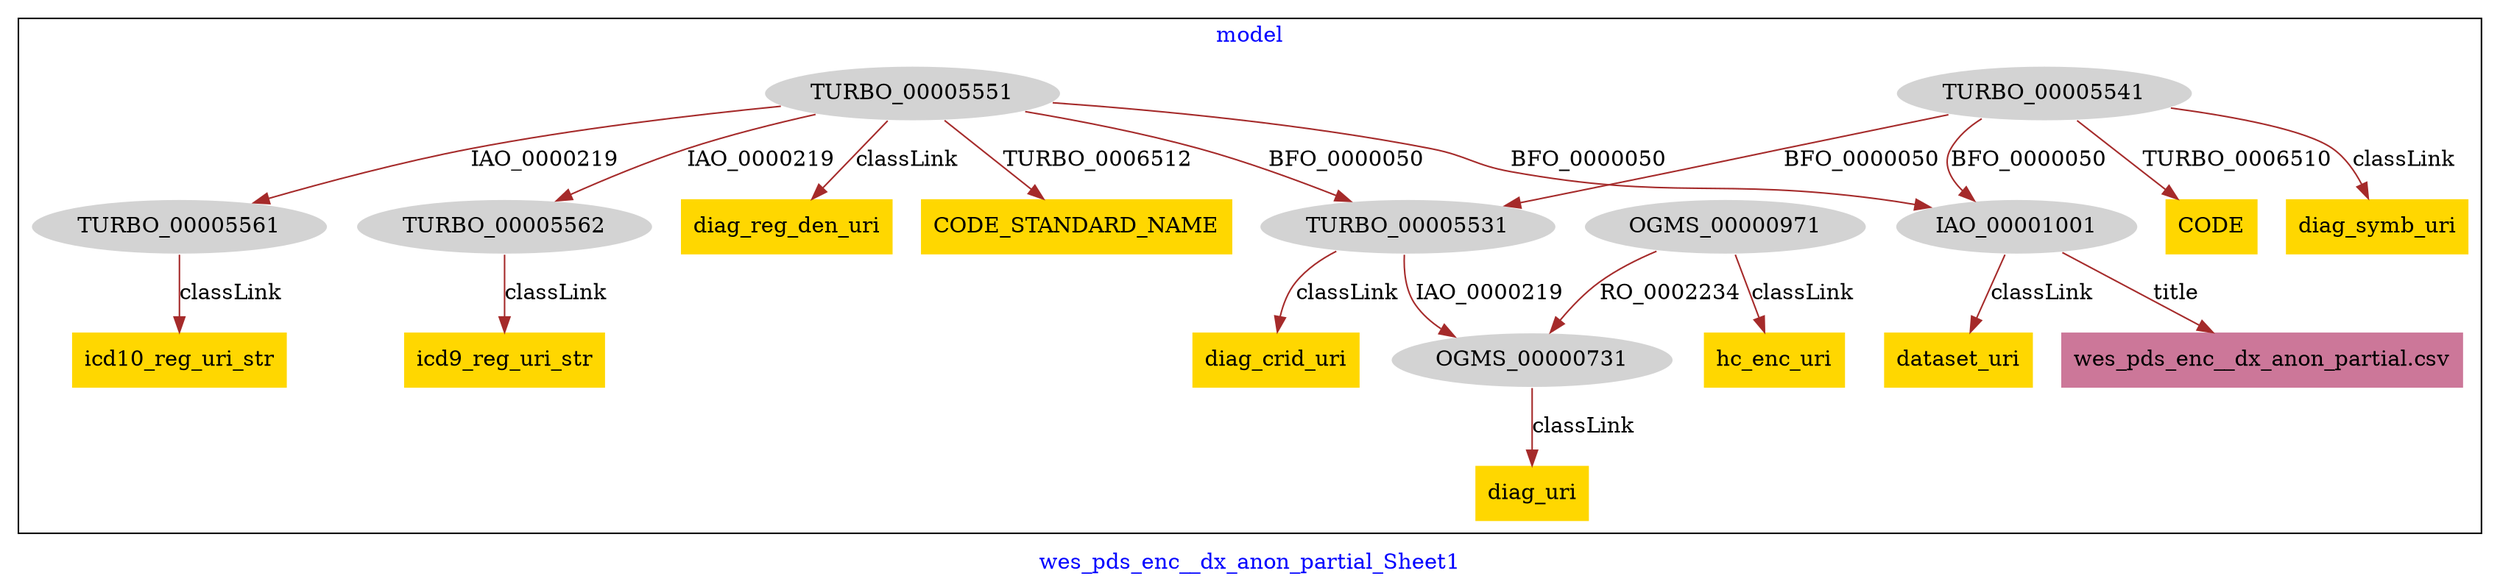 digraph n0 {
fontcolor="blue"
remincross="true"
label="wes_pds_enc__dx_anon_partial_Sheet1"
subgraph cluster {
label="model"
n2[style="filled",color="white",fillcolor="lightgray",label="TURBO_00005531"];
n3[style="filled",color="white",fillcolor="lightgray",label="OGMS_00000731"];
n4[style="filled",color="white",fillcolor="lightgray",label="TURBO_00005541"];
n5[style="filled",color="white",fillcolor="lightgray",label="IAO_00001001"];
n6[style="filled",color="white",fillcolor="lightgray",label="OGMS_00000971"];
n7[shape="plaintext",style="filled",fillcolor="gold",label="hc_enc_uri"];
n8[style="filled",color="white",fillcolor="lightgray",label="TURBO_00005551"];
n9[shape="plaintext",style="filled",fillcolor="gold",label="diag_reg_den_uri"];
n10[shape="plaintext",style="filled",fillcolor="gold",label="diag_uri"];
n11[shape="plaintext",style="filled",fillcolor="gold",label="dataset_uri"];
n12[shape="plaintext",style="filled",fillcolor="gold",label="CODE_STANDARD_NAME"];
n13[style="filled",color="white",fillcolor="lightgray",label="TURBO_00005561"];
n14[shape="plaintext",style="filled",fillcolor="gold",label="icd10_reg_uri_str"];
n15[shape="plaintext",style="filled",fillcolor="gold",label="diag_crid_uri"];
n16[shape="plaintext",style="filled",fillcolor="gold",label="CODE"];
n17[style="filled",color="white",fillcolor="lightgray",label="TURBO_00005562"];
n18[shape="plaintext",style="filled",fillcolor="gold",label="diag_symb_uri"];
n19[shape="plaintext",style="filled",fillcolor="gold",label="icd9_reg_uri_str"];
n20[shape="plaintext",style="filled",fillcolor="#CC7799",label="wes_pds_enc__dx_anon_partial.csv"];
}
n2 -> n3[color="brown",fontcolor="black",label="IAO_0000219"]
n4 -> n5[color="brown",fontcolor="black",label="BFO_0000050"]
n6 -> n7[color="brown",fontcolor="black",label="classLink"]
n4 -> n2[color="brown",fontcolor="black",label="BFO_0000050"]
n8 -> n9[color="brown",fontcolor="black",label="classLink"]
n8 -> n5[color="brown",fontcolor="black",label="BFO_0000050"]
n3 -> n10[color="brown",fontcolor="black",label="classLink"]
n5 -> n11[color="brown",fontcolor="black",label="classLink"]
n8 -> n12[color="brown",fontcolor="black",label="TURBO_0006512"]
n13 -> n14[color="brown",fontcolor="black",label="classLink"]
n2 -> n15[color="brown",fontcolor="black",label="classLink"]
n8 -> n13[color="brown",fontcolor="black",label="IAO_0000219"]
n4 -> n16[color="brown",fontcolor="black",label="TURBO_0006510"]
n8 -> n17[color="brown",fontcolor="black",label="IAO_0000219"]
n4 -> n18[color="brown",fontcolor="black",label="classLink"]
n17 -> n19[color="brown",fontcolor="black",label="classLink"]
n6 -> n3[color="brown",fontcolor="black",label="RO_0002234"]
n5 -> n20[color="brown",fontcolor="black",label="title"]
n8 -> n2[color="brown",fontcolor="black",label="BFO_0000050"]
}
